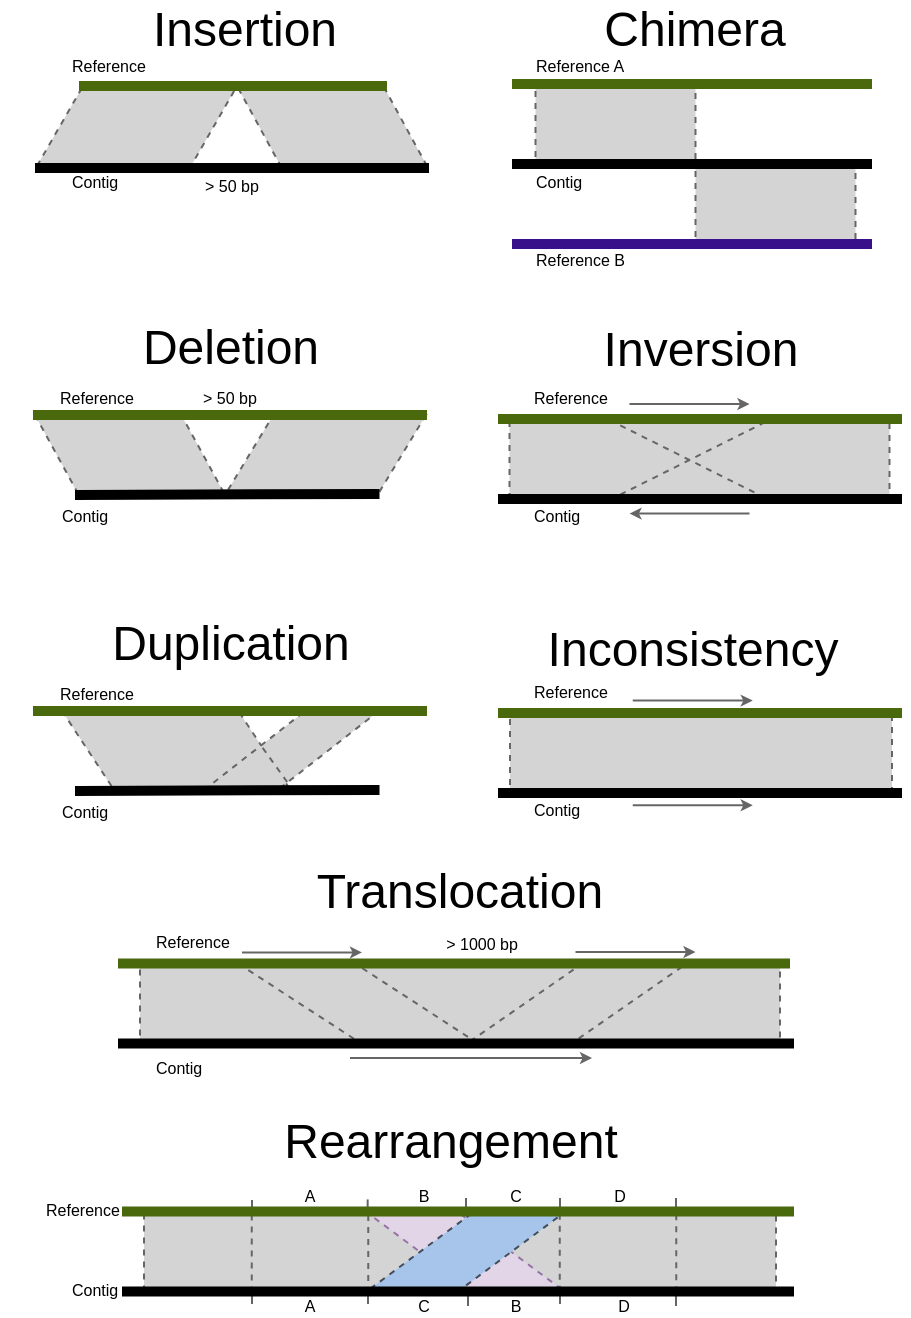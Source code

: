 <mxfile version="14.6.13" type="github">
  <diagram id="he2Oa29YfT0aPHqa_ObK" name="Page-1">
    <mxGraphModel dx="981" dy="528" grid="0" gridSize="10" guides="1" tooltips="1" connect="1" arrows="1" fold="1" page="1" pageScale="1" pageWidth="827" pageHeight="1169" math="0" shadow="0">
      <root>
        <mxCell id="0" />
        <mxCell id="1" parent="0" />
        <mxCell id="VFNK4dtrWuoo22k0zwRy-52" value="" style="rounded=0;whiteSpace=wrap;html=1;dashed=1;fontSize=8;strokeWidth=1;fillColor=#D4D4D4;align=left;strokeColor=#666666;" parent="1" vertex="1">
          <mxGeometry x="535.75" y="127.48" width="80" height="40" as="geometry" />
        </mxCell>
        <mxCell id="VFNK4dtrWuoo22k0zwRy-51" value="" style="rounded=0;whiteSpace=wrap;html=1;dashed=1;fontSize=8;strokeWidth=1;fillColor=#D4D4D4;align=left;strokeColor=#666666;" parent="1" vertex="1">
          <mxGeometry x="455.75" y="87.48" width="80" height="40" as="geometry" />
        </mxCell>
        <mxCell id="VFNK4dtrWuoo22k0zwRy-49" value="&lt;font style=&quot;font-size: 24px&quot;&gt;Chimera&lt;/font&gt;" style="text;html=1;strokeColor=none;fillColor=none;align=center;verticalAlign=middle;whiteSpace=wrap;rounded=0;" parent="1" vertex="1">
          <mxGeometry x="474" y="50" width="122.5" height="20" as="geometry" />
        </mxCell>
        <mxCell id="VFNK4dtrWuoo22k0zwRy-50" value="" style="endArrow=none;html=1;strokeWidth=5;endFill=0;startArrow=none;startFill=0;" parent="1" edge="1">
          <mxGeometry width="50" height="50" relative="1" as="geometry">
            <mxPoint x="444" y="127" as="sourcePoint" />
            <mxPoint x="624" y="127" as="targetPoint" />
          </mxGeometry>
        </mxCell>
        <mxCell id="VFNK4dtrWuoo22k0zwRy-53" value="" style="endArrow=none;html=1;strokeWidth=5;endFill=0;startArrow=none;startFill=0;targetPerimeterSpacing=1;rounded=1;strokeColor=#4A690C;" parent="1" edge="1">
          <mxGeometry width="50" height="50" relative="1" as="geometry">
            <mxPoint x="444" y="87" as="sourcePoint" />
            <mxPoint x="624" y="87" as="targetPoint" />
          </mxGeometry>
        </mxCell>
        <mxCell id="VFNK4dtrWuoo22k0zwRy-54" value="" style="endArrow=none;html=1;strokeWidth=5;endFill=0;startArrow=none;startFill=0;targetPerimeterSpacing=1;rounded=1;strokeColor=#38108A;" parent="1" edge="1">
          <mxGeometry width="50" height="50" relative="1" as="geometry">
            <mxPoint x="444" y="167" as="sourcePoint" />
            <mxPoint x="624" y="167" as="targetPoint" />
          </mxGeometry>
        </mxCell>
        <mxCell id="wiGD63AvM6oCa6fRVpSF-1" value="Contig" style="text;html=1;strokeColor=none;fillColor=none;align=left;verticalAlign=middle;whiteSpace=wrap;rounded=0;dashed=1;fontSize=8;" parent="1" vertex="1">
          <mxGeometry x="454" y="131" width="33.75" height="10" as="geometry" />
        </mxCell>
        <mxCell id="wiGD63AvM6oCa6fRVpSF-2" value="Reference A" style="text;html=1;strokeColor=none;fillColor=none;align=left;verticalAlign=middle;whiteSpace=wrap;rounded=0;dashed=1;fontSize=8;" parent="1" vertex="1">
          <mxGeometry x="454" y="73" width="57.5" height="10" as="geometry" />
        </mxCell>
        <mxCell id="wiGD63AvM6oCa6fRVpSF-3" value="Reference B" style="text;html=1;strokeColor=none;fillColor=none;align=left;verticalAlign=middle;whiteSpace=wrap;rounded=0;dashed=1;fontSize=8;" parent="1" vertex="1">
          <mxGeometry x="454" y="170.0" width="57.5" height="10" as="geometry" />
        </mxCell>
        <mxCell id="ixpo_LNdE5r7v7pgXRcQ-5" value="" style="group" vertex="1" connectable="0" parent="1">
          <mxGeometry x="247" y="481" width="338" height="103.23" as="geometry" />
        </mxCell>
        <mxCell id="wiGD63AvM6oCa6fRVpSF-59" value="&lt;font style=&quot;font-size: 24px&quot;&gt;Translocation&lt;/font&gt;" style="text;html=1;strokeColor=none;fillColor=none;align=center;verticalAlign=middle;whiteSpace=wrap;rounded=0;" parent="ixpo_LNdE5r7v7pgXRcQ-5" vertex="1">
          <mxGeometry x="91" width="160" height="20" as="geometry" />
        </mxCell>
        <mxCell id="ixpo_LNdE5r7v7pgXRcQ-4" value="" style="group" vertex="1" connectable="0" parent="ixpo_LNdE5r7v7pgXRcQ-5">
          <mxGeometry y="25.71" width="338" height="77.52" as="geometry" />
        </mxCell>
        <mxCell id="wiGD63AvM6oCa6fRVpSF-72" value="" style="rounded=0;whiteSpace=wrap;html=1;dashed=1;fontSize=8;strokeWidth=1;fillColor=#D4D4D4;align=left;strokeColor=#666666;" parent="ixpo_LNdE5r7v7pgXRcQ-4" vertex="1">
          <mxGeometry x="11" y="20" width="320" height="40" as="geometry" />
        </mxCell>
        <mxCell id="wiGD63AvM6oCa6fRVpSF-71" value="" style="shape=parallelogram;html=1;strokeWidth=1;perimeter=parallelogramPerimeter;whiteSpace=wrap;rounded=0;arcSize=12;size=0.512;direction=west;flipV=1;fontColor=#333333;dashed=1;fillColor=#D4D4D4;strokeColor=#666666;flipH=1;" parent="ixpo_LNdE5r7v7pgXRcQ-4" vertex="1">
          <mxGeometry x="176" y="21" width="107" height="38" as="geometry" />
        </mxCell>
        <mxCell id="wiGD63AvM6oCa6fRVpSF-70" value="" style="shape=parallelogram;html=1;strokeWidth=1;perimeter=parallelogramPerimeter;whiteSpace=wrap;rounded=0;arcSize=12;size=0.513;direction=west;flipV=1;fontColor=#333333;dashed=1;fillColor=#D4D4D4;strokeColor=#666666;" parent="ixpo_LNdE5r7v7pgXRcQ-4" vertex="1">
          <mxGeometry x="60" y="20" width="120" height="40" as="geometry" />
        </mxCell>
        <mxCell id="wiGD63AvM6oCa6fRVpSF-61" value="Reference" style="text;html=1;strokeColor=none;fillColor=none;align=left;verticalAlign=middle;whiteSpace=wrap;rounded=0;dashed=1;fontSize=8;" parent="ixpo_LNdE5r7v7pgXRcQ-4" vertex="1">
          <mxGeometry x="16.75" y="4.52" width="40" height="10" as="geometry" />
        </mxCell>
        <mxCell id="wiGD63AvM6oCa6fRVpSF-62" value="" style="endArrow=none;html=1;strokeWidth=5;endFill=0;startArrow=none;startFill=0;" parent="ixpo_LNdE5r7v7pgXRcQ-4" edge="1">
          <mxGeometry width="50" height="50" relative="1" as="geometry">
            <mxPoint x="56.75" y="60.32" as="sourcePoint" />
            <mxPoint x="56.75" y="60.32" as="targetPoint" />
          </mxGeometry>
        </mxCell>
        <mxCell id="wiGD63AvM6oCa6fRVpSF-63" value="Contig" style="text;html=1;strokeColor=none;fillColor=none;align=left;verticalAlign=middle;whiteSpace=wrap;rounded=0;dashed=1;fontSize=8;" parent="ixpo_LNdE5r7v7pgXRcQ-4" vertex="1">
          <mxGeometry x="16.75" y="67.52" width="33.75" height="10" as="geometry" />
        </mxCell>
        <mxCell id="wiGD63AvM6oCa6fRVpSF-66" value="" style="endArrow=none;html=1;strokeWidth=5;endFill=0;startArrow=none;startFill=0;" parent="ixpo_LNdE5r7v7pgXRcQ-4" edge="1">
          <mxGeometry width="50" height="50" relative="1" as="geometry">
            <mxPoint y="60.0" as="sourcePoint" />
            <mxPoint x="338" y="60.02" as="targetPoint" />
          </mxGeometry>
        </mxCell>
        <mxCell id="wiGD63AvM6oCa6fRVpSF-67" value="" style="endArrow=none;html=1;strokeWidth=5;endFill=0;startArrow=none;startFill=0;strokeColor=#4A690C;" parent="ixpo_LNdE5r7v7pgXRcQ-4" edge="1">
          <mxGeometry width="50" height="50" relative="1" as="geometry">
            <mxPoint y="20.0" as="sourcePoint" />
            <mxPoint x="336" y="20.02" as="targetPoint" />
          </mxGeometry>
        </mxCell>
        <mxCell id="wiGD63AvM6oCa6fRVpSF-73" value="" style="endArrow=classic;html=1;endSize=3;strokeColor=#666666;" parent="ixpo_LNdE5r7v7pgXRcQ-4" edge="1">
          <mxGeometry width="50" height="50" relative="1" as="geometry">
            <mxPoint x="62" y="14.52" as="sourcePoint" />
            <mxPoint x="122" y="14.52" as="targetPoint" />
          </mxGeometry>
        </mxCell>
        <mxCell id="wiGD63AvM6oCa6fRVpSF-74" value="" style="endArrow=classic;html=1;endSize=3;strokeColor=#666666;" parent="ixpo_LNdE5r7v7pgXRcQ-4" edge="1">
          <mxGeometry width="50" height="50" relative="1" as="geometry">
            <mxPoint x="116" y="67.29" as="sourcePoint" />
            <mxPoint x="237" y="67.29" as="targetPoint" />
          </mxGeometry>
        </mxCell>
        <mxCell id="ixpo_LNdE5r7v7pgXRcQ-3" value="&amp;gt; 1000 bp" style="text;html=1;strokeColor=none;fillColor=none;align=center;verticalAlign=middle;whiteSpace=wrap;rounded=0;fontSize=8;" vertex="1" parent="ixpo_LNdE5r7v7pgXRcQ-4">
          <mxGeometry x="162" width="40" height="20" as="geometry" />
        </mxCell>
        <mxCell id="ixpo_LNdE5r7v7pgXRcQ-20" value="" style="group" vertex="1" connectable="0" parent="1">
          <mxGeometry x="188" y="209" width="230" height="98.44" as="geometry" />
        </mxCell>
        <mxCell id="VFNK4dtrWuoo22k0zwRy-35" value="&lt;font style=&quot;font-size: 24px&quot;&gt;Deletion&lt;/font&gt;" style="text;html=1;strokeColor=none;fillColor=none;align=center;verticalAlign=middle;whiteSpace=wrap;rounded=0;" parent="ixpo_LNdE5r7v7pgXRcQ-20" vertex="1">
          <mxGeometry x="53.75" width="122.5" height="20" as="geometry" />
        </mxCell>
        <mxCell id="VFNK4dtrWuoo22k0zwRy-42" value="" style="group;rotation=-180;align=left;" parent="ixpo_LNdE5r7v7pgXRcQ-20" vertex="1" connectable="0">
          <mxGeometry y="30.44" width="230" height="68" as="geometry" />
        </mxCell>
        <mxCell id="VFNK4dtrWuoo22k0zwRy-36" value="" style="shape=parallelogram;html=1;strokeWidth=1;perimeter=parallelogramPerimeter;whiteSpace=wrap;rounded=0;arcSize=12;size=0.241;dashed=1;strokeColor=#666666;fontColor=#333333;fillColor=#D4D4D4;rotation=-180;" parent="VFNK4dtrWuoo22k0zwRy-42" vertex="1">
          <mxGeometry x="112.5" y="13" width="100.5" height="40" as="geometry" />
        </mxCell>
        <mxCell id="VFNK4dtrWuoo22k0zwRy-37" value="" style="shape=parallelogram;html=1;strokeWidth=1;perimeter=parallelogramPerimeter;whiteSpace=wrap;rounded=0;arcSize=12;size=0.23;direction=west;flipV=1;strokeColor=#666666;fontColor=#333333;dashed=1;fillColor=#D4D4D4;rotation=-180;" parent="VFNK4dtrWuoo22k0zwRy-42" vertex="1">
          <mxGeometry x="17.5" y="13" width="95" height="40" as="geometry" />
        </mxCell>
        <mxCell id="VFNK4dtrWuoo22k0zwRy-45" value="" style="endArrow=none;html=1;strokeWidth=5;endFill=0;startArrow=none;startFill=0;strokeColor=#4A690C;" parent="VFNK4dtrWuoo22k0zwRy-42" edge="1">
          <mxGeometry width="50" height="50" relative="1" as="geometry">
            <mxPoint x="16.5" y="13" as="sourcePoint" />
            <mxPoint x="213.5" y="13" as="targetPoint" />
          </mxGeometry>
        </mxCell>
        <mxCell id="VFNK4dtrWuoo22k0zwRy-46" value="Reference" style="text;html=1;strokeColor=none;fillColor=none;align=left;verticalAlign=middle;whiteSpace=wrap;rounded=0;dashed=1;fontSize=8;" parent="VFNK4dtrWuoo22k0zwRy-42" vertex="1">
          <mxGeometry x="27.5" y="-1.776e-15" width="40" height="10" as="geometry" />
        </mxCell>
        <mxCell id="VFNK4dtrWuoo22k0zwRy-47" value="" style="endArrow=none;html=1;strokeWidth=5;endFill=0;startArrow=none;startFill=0;" parent="VFNK4dtrWuoo22k0zwRy-42" edge="1">
          <mxGeometry width="50" height="50" relative="1" as="geometry">
            <mxPoint x="37.5" y="53.0" as="sourcePoint" />
            <mxPoint x="189.75" y="52.56" as="targetPoint" />
          </mxGeometry>
        </mxCell>
        <mxCell id="VFNK4dtrWuoo22k0zwRy-48" value="Contig" style="text;html=1;strokeColor=none;fillColor=none;align=left;verticalAlign=middle;whiteSpace=wrap;rounded=0;dashed=1;fontSize=8;" parent="VFNK4dtrWuoo22k0zwRy-42" vertex="1">
          <mxGeometry x="28.5" y="58.96" width="33.75" height="10" as="geometry" />
        </mxCell>
        <mxCell id="ixpo_LNdE5r7v7pgXRcQ-2" value="&amp;gt; 50 bp" style="text;html=1;strokeColor=none;fillColor=none;align=center;verticalAlign=middle;whiteSpace=wrap;rounded=0;fontSize=8;" vertex="1" parent="VFNK4dtrWuoo22k0zwRy-42">
          <mxGeometry x="95" y="-5" width="40" height="20" as="geometry" />
        </mxCell>
        <mxCell id="ixpo_LNdE5r7v7pgXRcQ-21" value="" style="group" vertex="1" connectable="0" parent="1">
          <mxGeometry x="188" y="357" width="238" height="126" as="geometry" />
        </mxCell>
        <mxCell id="ixpo_LNdE5r7v7pgXRcQ-22" value="&lt;font style=&quot;font-size: 24px&quot;&gt;Duplication&lt;/font&gt;" style="text;html=1;strokeColor=none;fillColor=none;align=center;verticalAlign=middle;whiteSpace=wrap;rounded=0;" vertex="1" parent="ixpo_LNdE5r7v7pgXRcQ-21">
          <mxGeometry x="53.75" width="122.5" height="20" as="geometry" />
        </mxCell>
        <mxCell id="ixpo_LNdE5r7v7pgXRcQ-23" value="" style="group;rotation=-180;align=left;" vertex="1" connectable="0" parent="ixpo_LNdE5r7v7pgXRcQ-21">
          <mxGeometry y="30.44" width="238" height="95.56" as="geometry" />
        </mxCell>
        <mxCell id="ixpo_LNdE5r7v7pgXRcQ-25" value="" style="shape=parallelogram;html=1;strokeWidth=1;perimeter=parallelogramPerimeter;whiteSpace=wrap;rounded=0;arcSize=12;size=0.23;direction=west;flipV=1;strokeColor=#666666;fontColor=#333333;dashed=1;fillColor=#D4D4D4;rotation=-180;" vertex="1" parent="ixpo_LNdE5r7v7pgXRcQ-23">
          <mxGeometry x="31" y="13" width="114.5" height="40" as="geometry" />
        </mxCell>
        <mxCell id="ixpo_LNdE5r7v7pgXRcQ-27" value="Reference" style="text;html=1;strokeColor=none;fillColor=none;align=left;verticalAlign=middle;whiteSpace=wrap;rounded=0;dashed=1;fontSize=8;" vertex="1" parent="ixpo_LNdE5r7v7pgXRcQ-23">
          <mxGeometry x="27.5" y="-1.776e-15" width="40" height="10" as="geometry" />
        </mxCell>
        <mxCell id="ixpo_LNdE5r7v7pgXRcQ-29" value="Contig" style="text;html=1;strokeColor=none;fillColor=none;align=left;verticalAlign=middle;whiteSpace=wrap;rounded=0;dashed=1;fontSize=8;" vertex="1" parent="ixpo_LNdE5r7v7pgXRcQ-23">
          <mxGeometry x="28.5" y="58.96" width="33.75" height="10" as="geometry" />
        </mxCell>
        <mxCell id="ixpo_LNdE5r7v7pgXRcQ-24" value="" style="shape=parallelogram;html=1;strokeWidth=1;perimeter=parallelogramPerimeter;whiteSpace=wrap;rounded=0;arcSize=12;size=0.569;dashed=1;strokeColor=#666666;fontColor=#333333;fillColor=#D4D4D4;rotation=-180;" vertex="1" parent="ixpo_LNdE5r7v7pgXRcQ-23">
          <mxGeometry x="104" y="13" width="85.5" height="38" as="geometry" />
        </mxCell>
        <mxCell id="ixpo_LNdE5r7v7pgXRcQ-26" value="" style="endArrow=none;html=1;strokeWidth=5;endFill=0;startArrow=none;startFill=0;strokeColor=#4A690C;" edge="1" parent="ixpo_LNdE5r7v7pgXRcQ-23">
          <mxGeometry width="50" height="50" relative="1" as="geometry">
            <mxPoint x="16.5" y="13" as="sourcePoint" />
            <mxPoint x="213.5" y="13" as="targetPoint" />
          </mxGeometry>
        </mxCell>
        <mxCell id="ixpo_LNdE5r7v7pgXRcQ-28" value="" style="endArrow=none;html=1;strokeWidth=5;endFill=0;startArrow=none;startFill=0;" edge="1" parent="ixpo_LNdE5r7v7pgXRcQ-23">
          <mxGeometry width="50" height="50" relative="1" as="geometry">
            <mxPoint x="37.5" y="53.0" as="sourcePoint" />
            <mxPoint x="189.75" y="52.56" as="targetPoint" />
          </mxGeometry>
        </mxCell>
        <mxCell id="ixpo_LNdE5r7v7pgXRcQ-56" value="" style="group" vertex="1" connectable="0" parent="1">
          <mxGeometry x="205.5" y="50.0" width="197" height="98" as="geometry" />
        </mxCell>
        <mxCell id="VFNK4dtrWuoo22k0zwRy-14" value="&lt;font style=&quot;font-size: 24px&quot;&gt;Insertion&lt;/font&gt;" style="text;html=1;strokeColor=none;fillColor=none;align=center;verticalAlign=middle;whiteSpace=wrap;rounded=0;" parent="ixpo_LNdE5r7v7pgXRcQ-56" vertex="1">
          <mxGeometry x="43.5" width="122.5" height="20" as="geometry" />
        </mxCell>
        <mxCell id="VFNK4dtrWuoo22k0zwRy-27" value="" style="shape=parallelogram;html=1;strokeWidth=1;perimeter=parallelogramPerimeter;whiteSpace=wrap;rounded=0;arcSize=12;size=0.23;dashed=1;strokeColor=#666666;fontColor=#333333;fillColor=#D4D4D4;" parent="ixpo_LNdE5r7v7pgXRcQ-56" vertex="1">
          <mxGeometry x="1" y="38.0" width="100" height="40" as="geometry" />
        </mxCell>
        <mxCell id="VFNK4dtrWuoo22k0zwRy-28" value="" style="shape=parallelogram;html=1;strokeWidth=1;perimeter=parallelogramPerimeter;whiteSpace=wrap;rounded=0;arcSize=12;size=0.23;direction=west;flipV=1;fontColor=#333333;dashed=1;fillColor=#D4D4D4;strokeColor=#666666;" parent="ixpo_LNdE5r7v7pgXRcQ-56" vertex="1">
          <mxGeometry x="101" y="38.0" width="95" height="40" as="geometry" />
        </mxCell>
        <mxCell id="VFNK4dtrWuoo22k0zwRy-20" value="" style="endArrow=none;html=1;strokeWidth=5;endFill=0;startArrow=none;startFill=0;targetPerimeterSpacing=1;rounded=1;strokeColor=#4a690c;" parent="ixpo_LNdE5r7v7pgXRcQ-56" edge="1">
          <mxGeometry width="50" height="50" relative="1" as="geometry">
            <mxPoint x="22" y="38.0" as="sourcePoint" />
            <mxPoint x="176" y="38.0" as="targetPoint" />
          </mxGeometry>
        </mxCell>
        <mxCell id="VFNK4dtrWuoo22k0zwRy-21" value="" style="endArrow=none;html=1;strokeWidth=5;endFill=0;startArrow=none;startFill=0;" parent="ixpo_LNdE5r7v7pgXRcQ-56" edge="1">
          <mxGeometry width="50" height="50" relative="1" as="geometry">
            <mxPoint y="79" as="sourcePoint" />
            <mxPoint x="197" y="79" as="targetPoint" />
          </mxGeometry>
        </mxCell>
        <mxCell id="VFNK4dtrWuoo22k0zwRy-33" value="Reference" style="text;html=1;strokeColor=none;fillColor=none;align=left;verticalAlign=middle;whiteSpace=wrap;rounded=0;dashed=1;fontSize=8;" parent="ixpo_LNdE5r7v7pgXRcQ-56" vertex="1">
          <mxGeometry x="16" y="23.0" width="47.5" height="10" as="geometry" />
        </mxCell>
        <mxCell id="VFNK4dtrWuoo22k0zwRy-34" value="Contig" style="text;html=1;strokeColor=none;fillColor=none;align=left;verticalAlign=middle;whiteSpace=wrap;rounded=0;dashed=1;fontSize=8;" parent="ixpo_LNdE5r7v7pgXRcQ-56" vertex="1">
          <mxGeometry x="16" y="81" width="30" height="10" as="geometry" />
        </mxCell>
        <mxCell id="ixpo_LNdE5r7v7pgXRcQ-1" value="&amp;gt; 50 bp" style="text;html=1;strokeColor=none;fillColor=none;align=center;verticalAlign=middle;whiteSpace=wrap;rounded=0;fontSize=8;" vertex="1" parent="ixpo_LNdE5r7v7pgXRcQ-56">
          <mxGeometry x="78.5" y="78" width="40" height="20" as="geometry" />
        </mxCell>
        <mxCell id="ixpo_LNdE5r7v7pgXRcQ-57" value="" style="group" vertex="1" connectable="0" parent="1">
          <mxGeometry x="437" y="210" width="202" height="98" as="geometry" />
        </mxCell>
        <mxCell id="VFNK4dtrWuoo22k0zwRy-55" value="&lt;font style=&quot;font-size: 24px&quot;&gt;Inversion&lt;/font&gt;" style="text;html=1;strokeColor=none;fillColor=none;align=center;verticalAlign=middle;whiteSpace=wrap;rounded=0;" parent="ixpo_LNdE5r7v7pgXRcQ-57" vertex="1">
          <mxGeometry x="39.75" width="122.5" height="20" as="geometry" />
        </mxCell>
        <mxCell id="VFNK4dtrWuoo22k0zwRy-59" value="" style="rounded=0;whiteSpace=wrap;html=1;dashed=1;fontSize=8;strokeWidth=1;fillColor=#D4D4D4;align=left;strokeColor=#666666;" parent="ixpo_LNdE5r7v7pgXRcQ-57" vertex="1">
          <mxGeometry x="5.75" y="44.48" width="190" height="40" as="geometry" />
        </mxCell>
        <mxCell id="wiGD63AvM6oCa6fRVpSF-7" value="Reference" style="text;html=1;strokeColor=none;fillColor=none;align=left;verticalAlign=middle;whiteSpace=wrap;rounded=0;dashed=1;fontSize=8;" parent="ixpo_LNdE5r7v7pgXRcQ-57" vertex="1">
          <mxGeometry x="15.75" y="29" width="40" height="10" as="geometry" />
        </mxCell>
        <mxCell id="wiGD63AvM6oCa6fRVpSF-13" value="" style="endArrow=none;html=1;strokeWidth=5;endFill=0;startArrow=none;startFill=0;" parent="ixpo_LNdE5r7v7pgXRcQ-57" edge="1">
          <mxGeometry width="50" height="50" relative="1" as="geometry">
            <mxPoint x="55.75" y="84.8" as="sourcePoint" />
            <mxPoint x="55.75" y="84.8" as="targetPoint" />
          </mxGeometry>
        </mxCell>
        <mxCell id="wiGD63AvM6oCa6fRVpSF-15" value="Contig" style="text;html=1;strokeColor=none;fillColor=none;align=left;verticalAlign=middle;whiteSpace=wrap;rounded=0;dashed=1;fontSize=8;" parent="ixpo_LNdE5r7v7pgXRcQ-57" vertex="1">
          <mxGeometry x="15.75" y="88" width="33.75" height="10" as="geometry" />
        </mxCell>
        <mxCell id="wiGD63AvM6oCa6fRVpSF-55" value="" style="endArrow=none;dashed=1;html=1;endSize=3;strokeColor=#666666;" parent="ixpo_LNdE5r7v7pgXRcQ-57" edge="1">
          <mxGeometry width="50" height="50" relative="1" as="geometry">
            <mxPoint x="55.75" y="85" as="sourcePoint" />
            <mxPoint x="135.75" y="45" as="targetPoint" />
          </mxGeometry>
        </mxCell>
        <mxCell id="wiGD63AvM6oCa6fRVpSF-56" value="" style="endArrow=none;dashed=1;html=1;endSize=3;strokeColor=#666666;" parent="ixpo_LNdE5r7v7pgXRcQ-57" edge="1">
          <mxGeometry width="50" height="50" relative="1" as="geometry">
            <mxPoint x="55.75" y="45" as="sourcePoint" />
            <mxPoint x="135.75" y="85" as="targetPoint" />
          </mxGeometry>
        </mxCell>
        <mxCell id="wiGD63AvM6oCa6fRVpSF-54" value="" style="endArrow=none;html=1;strokeWidth=5;endFill=0;startArrow=none;startFill=0;" parent="ixpo_LNdE5r7v7pgXRcQ-57" edge="1">
          <mxGeometry width="50" height="50" relative="1" as="geometry">
            <mxPoint y="84.48" as="sourcePoint" />
            <mxPoint x="202" y="84.48" as="targetPoint" />
          </mxGeometry>
        </mxCell>
        <mxCell id="VFNK4dtrWuoo22k0zwRy-58" value="" style="endArrow=none;html=1;strokeWidth=5;endFill=0;startArrow=none;startFill=0;strokeColor=#4A690C;" parent="ixpo_LNdE5r7v7pgXRcQ-57" edge="1">
          <mxGeometry width="50" height="50" relative="1" as="geometry">
            <mxPoint y="44.48" as="sourcePoint" />
            <mxPoint x="202" y="44.48" as="targetPoint" />
          </mxGeometry>
        </mxCell>
        <mxCell id="wiGD63AvM6oCa6fRVpSF-57" value="" style="endArrow=classic;html=1;endSize=3;strokeColor=#666666;" parent="ixpo_LNdE5r7v7pgXRcQ-57" edge="1">
          <mxGeometry width="50" height="50" relative="1" as="geometry">
            <mxPoint x="65.75" y="37" as="sourcePoint" />
            <mxPoint x="125.75" y="37" as="targetPoint" />
          </mxGeometry>
        </mxCell>
        <mxCell id="wiGD63AvM6oCa6fRVpSF-58" value="" style="endArrow=classic;html=1;endSize=3;strokeColor=#666666;" parent="ixpo_LNdE5r7v7pgXRcQ-57" edge="1">
          <mxGeometry width="50" height="50" relative="1" as="geometry">
            <mxPoint x="125.75" y="91.81" as="sourcePoint" />
            <mxPoint x="65.75" y="91.81" as="targetPoint" />
          </mxGeometry>
        </mxCell>
        <mxCell id="ixpo_LNdE5r7v7pgXRcQ-58" value="" style="group" vertex="1" connectable="0" parent="1">
          <mxGeometry x="437" y="360" width="202" height="95" as="geometry" />
        </mxCell>
        <mxCell id="ixpo_LNdE5r7v7pgXRcQ-33" value="&lt;font style=&quot;font-size: 24px&quot;&gt;Inconsistency&lt;/font&gt;" style="text;html=1;strokeColor=none;fillColor=none;align=center;verticalAlign=middle;whiteSpace=wrap;rounded=0;" vertex="1" parent="ixpo_LNdE5r7v7pgXRcQ-58">
          <mxGeometry x="24.87" width="145" height="20" as="geometry" />
        </mxCell>
        <mxCell id="ixpo_LNdE5r7v7pgXRcQ-41" value="" style="rounded=0;whiteSpace=wrap;html=1;dashed=1;fontSize=8;strokeWidth=1;fillColor=#D4D4D4;align=left;strokeColor=#666666;" vertex="1" parent="ixpo_LNdE5r7v7pgXRcQ-58">
          <mxGeometry x="6" y="41.48" width="191" height="40" as="geometry" />
        </mxCell>
        <mxCell id="ixpo_LNdE5r7v7pgXRcQ-42" value="Reference" style="text;html=1;strokeColor=none;fillColor=none;align=left;verticalAlign=middle;whiteSpace=wrap;rounded=0;dashed=1;fontSize=8;" vertex="1" parent="ixpo_LNdE5r7v7pgXRcQ-58">
          <mxGeometry x="16" y="26" width="40" height="10" as="geometry" />
        </mxCell>
        <mxCell id="ixpo_LNdE5r7v7pgXRcQ-43" value="" style="endArrow=none;html=1;strokeWidth=5;endFill=0;startArrow=none;startFill=0;" edge="1" parent="ixpo_LNdE5r7v7pgXRcQ-58">
          <mxGeometry width="50" height="50" relative="1" as="geometry">
            <mxPoint x="56" y="81.8" as="sourcePoint" />
            <mxPoint x="56" y="81.8" as="targetPoint" />
          </mxGeometry>
        </mxCell>
        <mxCell id="ixpo_LNdE5r7v7pgXRcQ-44" value="Contig" style="text;html=1;strokeColor=none;fillColor=none;align=left;verticalAlign=middle;whiteSpace=wrap;rounded=0;dashed=1;fontSize=8;" vertex="1" parent="ixpo_LNdE5r7v7pgXRcQ-58">
          <mxGeometry x="16" y="85" width="33.75" height="10" as="geometry" />
        </mxCell>
        <mxCell id="ixpo_LNdE5r7v7pgXRcQ-54" value="" style="endArrow=classic;html=1;endSize=3;strokeColor=#666666;" edge="1" parent="ixpo_LNdE5r7v7pgXRcQ-58">
          <mxGeometry width="50" height="50" relative="1" as="geometry">
            <mxPoint x="67.37" y="35.31" as="sourcePoint" />
            <mxPoint x="127.37" y="35.31" as="targetPoint" />
          </mxGeometry>
        </mxCell>
        <mxCell id="ixpo_LNdE5r7v7pgXRcQ-55" value="" style="endArrow=classic;html=1;endSize=3;strokeColor=#666666;" edge="1" parent="ixpo_LNdE5r7v7pgXRcQ-58">
          <mxGeometry width="50" height="50" relative="1" as="geometry">
            <mxPoint x="67.37" y="87.66" as="sourcePoint" />
            <mxPoint x="127.37" y="87.66" as="targetPoint" />
          </mxGeometry>
        </mxCell>
        <mxCell id="ixpo_LNdE5r7v7pgXRcQ-49" value="" style="endArrow=none;html=1;strokeWidth=5;endFill=0;startArrow=none;startFill=0;strokeColor=#4A690C;" edge="1" parent="ixpo_LNdE5r7v7pgXRcQ-58">
          <mxGeometry width="50" height="50" relative="1" as="geometry">
            <mxPoint y="41.48" as="sourcePoint" />
            <mxPoint x="202" y="41.48" as="targetPoint" />
          </mxGeometry>
        </mxCell>
        <mxCell id="ixpo_LNdE5r7v7pgXRcQ-50" value="" style="endArrow=none;html=1;strokeWidth=5;endFill=0;startArrow=none;startFill=0;" edge="1" parent="ixpo_LNdE5r7v7pgXRcQ-58">
          <mxGeometry width="50" height="50" relative="1" as="geometry">
            <mxPoint y="81.48" as="sourcePoint" />
            <mxPoint x="202" y="81.48" as="targetPoint" />
          </mxGeometry>
        </mxCell>
        <mxCell id="ixpo_LNdE5r7v7pgXRcQ-88" value="" style="group" vertex="1" connectable="0" parent="1">
          <mxGeometry x="209" y="605" width="376" height="98" as="geometry" />
        </mxCell>
        <mxCell id="ixpo_LNdE5r7v7pgXRcQ-59" value="" style="rounded=0;whiteSpace=wrap;html=1;dashed=1;fontSize=8;strokeWidth=1;fillColor=#D4D4D4;align=left;strokeColor=#666666;" vertex="1" parent="ixpo_LNdE5r7v7pgXRcQ-88">
          <mxGeometry x="51" y="45.71" width="316" height="40" as="geometry" />
        </mxCell>
        <mxCell id="ixpo_LNdE5r7v7pgXRcQ-60" value="&lt;font style=&quot;font-size: 24px&quot;&gt;Rearrangement&lt;/font&gt;" style="text;html=1;strokeColor=none;fillColor=none;align=center;verticalAlign=middle;whiteSpace=wrap;rounded=0;" vertex="1" parent="ixpo_LNdE5r7v7pgXRcQ-88">
          <mxGeometry x="114" width="181" height="21" as="geometry" />
        </mxCell>
        <mxCell id="ixpo_LNdE5r7v7pgXRcQ-61" value="Reference" style="text;html=1;strokeColor=none;fillColor=none;align=left;verticalAlign=middle;whiteSpace=wrap;rounded=0;dashed=1;fontSize=8;" vertex="1" parent="ixpo_LNdE5r7v7pgXRcQ-88">
          <mxGeometry y="40" width="40" height="10" as="geometry" />
        </mxCell>
        <mxCell id="ixpo_LNdE5r7v7pgXRcQ-62" value="" style="endArrow=none;html=1;strokeWidth=5;endFill=0;startArrow=none;startFill=0;" edge="1" parent="ixpo_LNdE5r7v7pgXRcQ-88">
          <mxGeometry width="50" height="50" relative="1" as="geometry">
            <mxPoint x="96.75" y="86.03" as="sourcePoint" />
            <mxPoint x="96.75" y="86.03" as="targetPoint" />
          </mxGeometry>
        </mxCell>
        <mxCell id="ixpo_LNdE5r7v7pgXRcQ-63" value="Contig" style="text;html=1;strokeColor=none;fillColor=none;align=left;verticalAlign=middle;whiteSpace=wrap;rounded=0;dashed=1;fontSize=8;" vertex="1" parent="ixpo_LNdE5r7v7pgXRcQ-88">
          <mxGeometry x="13" y="80" width="33.75" height="10" as="geometry" />
        </mxCell>
        <mxCell id="ixpo_LNdE5r7v7pgXRcQ-64" value="" style="endArrow=none;html=1;endSize=3;strokeColor=#666666;" edge="1" parent="ixpo_LNdE5r7v7pgXRcQ-88">
          <mxGeometry width="50" height="50" relative="1" as="geometry">
            <mxPoint x="105" y="46" as="sourcePoint" />
            <mxPoint x="105" y="40" as="targetPoint" />
          </mxGeometry>
        </mxCell>
        <mxCell id="ixpo_LNdE5r7v7pgXRcQ-65" value="" style="endArrow=none;html=1;endSize=3;strokeColor=#666666;" edge="1" parent="ixpo_LNdE5r7v7pgXRcQ-88">
          <mxGeometry width="50" height="50" relative="1" as="geometry">
            <mxPoint x="162.83" y="45.71" as="sourcePoint" />
            <mxPoint x="162.83" y="39.71" as="targetPoint" />
          </mxGeometry>
        </mxCell>
        <mxCell id="ixpo_LNdE5r7v7pgXRcQ-66" value="" style="endArrow=none;html=1;endSize=3;strokeColor=#666666;" edge="1" parent="ixpo_LNdE5r7v7pgXRcQ-88">
          <mxGeometry width="50" height="50" relative="1" as="geometry">
            <mxPoint x="212" y="45" as="sourcePoint" />
            <mxPoint x="212" y="39" as="targetPoint" />
          </mxGeometry>
        </mxCell>
        <mxCell id="ixpo_LNdE5r7v7pgXRcQ-67" value="" style="endArrow=none;html=1;endSize=3;strokeColor=#666666;" edge="1" parent="ixpo_LNdE5r7v7pgXRcQ-88">
          <mxGeometry width="50" height="50" relative="1" as="geometry">
            <mxPoint x="259" y="45" as="sourcePoint" />
            <mxPoint x="259" y="39" as="targetPoint" />
          </mxGeometry>
        </mxCell>
        <mxCell id="ixpo_LNdE5r7v7pgXRcQ-68" value="A" style="text;html=1;strokeColor=none;fillColor=none;align=center;verticalAlign=middle;whiteSpace=wrap;rounded=0;dashed=1;fontSize=8;" vertex="1" parent="ixpo_LNdE5r7v7pgXRcQ-88">
          <mxGeometry x="126" y="33" width="16" height="10" as="geometry" />
        </mxCell>
        <mxCell id="ixpo_LNdE5r7v7pgXRcQ-69" value="B" style="text;html=1;strokeColor=none;fillColor=none;align=center;verticalAlign=middle;whiteSpace=wrap;rounded=0;dashed=1;fontSize=8;" vertex="1" parent="ixpo_LNdE5r7v7pgXRcQ-88">
          <mxGeometry x="182.5" y="33" width="16" height="10" as="geometry" />
        </mxCell>
        <mxCell id="ixpo_LNdE5r7v7pgXRcQ-70" value="C" style="text;html=1;strokeColor=none;fillColor=none;align=center;verticalAlign=middle;whiteSpace=wrap;rounded=0;dashed=1;fontSize=8;" vertex="1" parent="ixpo_LNdE5r7v7pgXRcQ-88">
          <mxGeometry x="229" y="33" width="16" height="10" as="geometry" />
        </mxCell>
        <mxCell id="ixpo_LNdE5r7v7pgXRcQ-71" value="" style="endArrow=none;html=1;endSize=3;strokeColor=#666666;" edge="1" parent="ixpo_LNdE5r7v7pgXRcQ-88">
          <mxGeometry width="50" height="50" relative="1" as="geometry">
            <mxPoint x="105" y="92" as="sourcePoint" />
            <mxPoint x="105" y="86" as="targetPoint" />
          </mxGeometry>
        </mxCell>
        <mxCell id="ixpo_LNdE5r7v7pgXRcQ-72" value="" style="endArrow=none;html=1;endSize=3;strokeColor=#666666;" edge="1" parent="ixpo_LNdE5r7v7pgXRcQ-88">
          <mxGeometry width="50" height="50" relative="1" as="geometry">
            <mxPoint x="163" y="92" as="sourcePoint" />
            <mxPoint x="163" y="86" as="targetPoint" />
          </mxGeometry>
        </mxCell>
        <mxCell id="ixpo_LNdE5r7v7pgXRcQ-73" value="" style="endArrow=none;html=1;endSize=3;strokeColor=#666666;" edge="1" parent="ixpo_LNdE5r7v7pgXRcQ-88">
          <mxGeometry width="50" height="50" relative="1" as="geometry">
            <mxPoint x="213" y="93" as="sourcePoint" />
            <mxPoint x="213" y="87" as="targetPoint" />
          </mxGeometry>
        </mxCell>
        <mxCell id="ixpo_LNdE5r7v7pgXRcQ-74" value="" style="endArrow=none;html=1;endSize=3;strokeColor=#666666;" edge="1" parent="ixpo_LNdE5r7v7pgXRcQ-88">
          <mxGeometry width="50" height="50" relative="1" as="geometry">
            <mxPoint x="259" y="92" as="sourcePoint" />
            <mxPoint x="259" y="86" as="targetPoint" />
          </mxGeometry>
        </mxCell>
        <mxCell id="ixpo_LNdE5r7v7pgXRcQ-75" value="A" style="text;html=1;strokeColor=none;fillColor=none;align=center;verticalAlign=middle;whiteSpace=wrap;rounded=0;dashed=1;fontSize=8;" vertex="1" parent="ixpo_LNdE5r7v7pgXRcQ-88">
          <mxGeometry x="126" y="88" width="16" height="10" as="geometry" />
        </mxCell>
        <mxCell id="ixpo_LNdE5r7v7pgXRcQ-76" value="B" style="text;html=1;strokeColor=none;fillColor=none;align=center;verticalAlign=middle;whiteSpace=wrap;rounded=0;dashed=1;fontSize=8;" vertex="1" parent="ixpo_LNdE5r7v7pgXRcQ-88">
          <mxGeometry x="229" y="88" width="16" height="10" as="geometry" />
        </mxCell>
        <mxCell id="ixpo_LNdE5r7v7pgXRcQ-77" value="" style="shape=parallelogram;html=1;strokeWidth=1;perimeter=parallelogramPerimeter;whiteSpace=wrap;rounded=0;arcSize=12;size=0.541;direction=west;flipV=1;strokeColor=#9673a6;dashed=1;rotation=-180;shadow=0;fillColor=#e1d5e7;" vertex="1" parent="ixpo_LNdE5r7v7pgXRcQ-88">
          <mxGeometry x="161.38" y="45.42" width="99.5" height="40" as="geometry" />
        </mxCell>
        <mxCell id="ixpo_LNdE5r7v7pgXRcQ-78" value="" style="shape=parallelogram;html=1;strokeWidth=1;perimeter=parallelogramPerimeter;whiteSpace=wrap;rounded=0;arcSize=12;size=0.541;direction=west;flipV=1;dashed=1;rotation=-180;shadow=0;flipH=1;fillColor=#A7C4EB;strokeColor=#414D5C;" vertex="1" parent="ixpo_LNdE5r7v7pgXRcQ-88">
          <mxGeometry x="163.13" y="45.13" width="99.5" height="40" as="geometry" />
        </mxCell>
        <mxCell id="ixpo_LNdE5r7v7pgXRcQ-79" value="" style="rounded=0;whiteSpace=wrap;html=1;dashed=1;fontSize=8;strokeWidth=1;align=left;strokeColor=#666666;fontColor=#333333;fillColor=#D4D4D4;" vertex="1" parent="ixpo_LNdE5r7v7pgXRcQ-88">
          <mxGeometry x="258.88" y="45.42" width="58.25" height="40" as="geometry" />
        </mxCell>
        <mxCell id="ixpo_LNdE5r7v7pgXRcQ-80" value="" style="rounded=0;whiteSpace=wrap;html=1;dashed=1;fontSize=8;strokeWidth=1;align=left;strokeColor=#666666;fontColor=#333333;fillColor=#D4D4D4;" vertex="1" parent="ixpo_LNdE5r7v7pgXRcQ-88">
          <mxGeometry x="104.88" y="45.71" width="58.25" height="40" as="geometry" />
        </mxCell>
        <mxCell id="ixpo_LNdE5r7v7pgXRcQ-81" value="" style="endArrow=none;html=1;endSize=3;strokeColor=#666666;" edge="1" parent="ixpo_LNdE5r7v7pgXRcQ-88">
          <mxGeometry width="50" height="50" relative="1" as="geometry">
            <mxPoint x="317" y="45" as="sourcePoint" />
            <mxPoint x="317" y="39" as="targetPoint" />
          </mxGeometry>
        </mxCell>
        <mxCell id="ixpo_LNdE5r7v7pgXRcQ-82" value="D" style="text;html=1;strokeColor=none;fillColor=none;align=center;verticalAlign=middle;whiteSpace=wrap;rounded=0;dashed=1;fontSize=8;" vertex="1" parent="ixpo_LNdE5r7v7pgXRcQ-88">
          <mxGeometry x="280.63" y="33" width="16" height="10" as="geometry" />
        </mxCell>
        <mxCell id="ixpo_LNdE5r7v7pgXRcQ-83" value="C" style="text;html=1;strokeColor=none;fillColor=none;align=center;verticalAlign=middle;whiteSpace=wrap;rounded=0;dashed=1;fontSize=8;" vertex="1" parent="ixpo_LNdE5r7v7pgXRcQ-88">
          <mxGeometry x="182.5" y="88" width="16" height="10" as="geometry" />
        </mxCell>
        <mxCell id="ixpo_LNdE5r7v7pgXRcQ-84" value="D" style="text;html=1;strokeColor=none;fillColor=none;align=center;verticalAlign=middle;whiteSpace=wrap;rounded=0;dashed=1;fontSize=8;" vertex="1" parent="ixpo_LNdE5r7v7pgXRcQ-88">
          <mxGeometry x="282.5" y="88" width="16" height="10" as="geometry" />
        </mxCell>
        <mxCell id="ixpo_LNdE5r7v7pgXRcQ-85" value="" style="endArrow=none;html=1;endSize=3;strokeColor=#666666;" edge="1" parent="ixpo_LNdE5r7v7pgXRcQ-88">
          <mxGeometry width="50" height="50" relative="1" as="geometry">
            <mxPoint x="317" y="93" as="sourcePoint" />
            <mxPoint x="317" y="87" as="targetPoint" />
          </mxGeometry>
        </mxCell>
        <mxCell id="ixpo_LNdE5r7v7pgXRcQ-86" value="" style="endArrow=none;html=1;strokeWidth=5;endFill=0;startArrow=none;startFill=0;" edge="1" parent="ixpo_LNdE5r7v7pgXRcQ-88">
          <mxGeometry width="50" height="50" relative="1" as="geometry">
            <mxPoint x="40" y="85.71" as="sourcePoint" />
            <mxPoint x="376" y="85.73" as="targetPoint" />
          </mxGeometry>
        </mxCell>
        <mxCell id="ixpo_LNdE5r7v7pgXRcQ-87" value="" style="endArrow=none;html=1;strokeWidth=5;endFill=0;startArrow=none;startFill=0;strokeColor=#4A690C;" edge="1" parent="ixpo_LNdE5r7v7pgXRcQ-88">
          <mxGeometry width="50" height="50" relative="1" as="geometry">
            <mxPoint x="40" y="45.71" as="sourcePoint" />
            <mxPoint x="376" y="45.73" as="targetPoint" />
          </mxGeometry>
        </mxCell>
        <mxCell id="ixpo_LNdE5r7v7pgXRcQ-93" value="" style="endArrow=none;dashed=1;html=1;endSize=3;strokeColor=#666666;exitX=1;exitY=0.5;exitDx=0;exitDy=0;" edge="1" parent="1">
          <mxGeometry width="50" height="50" relative="1" as="geometry">
            <mxPoint x="319.332" y="418.94" as="sourcePoint" />
            <mxPoint x="333" y="438" as="targetPoint" />
          </mxGeometry>
        </mxCell>
        <mxCell id="ixpo_LNdE5r7v7pgXRcQ-95" value="" style="endArrow=classic;html=1;endSize=3;strokeColor=#666666;" edge="1" parent="1">
          <mxGeometry width="50" height="50" relative="1" as="geometry">
            <mxPoint x="475.75" y="521" as="sourcePoint" />
            <mxPoint x="535.75" y="521" as="targetPoint" />
          </mxGeometry>
        </mxCell>
      </root>
    </mxGraphModel>
  </diagram>
</mxfile>

